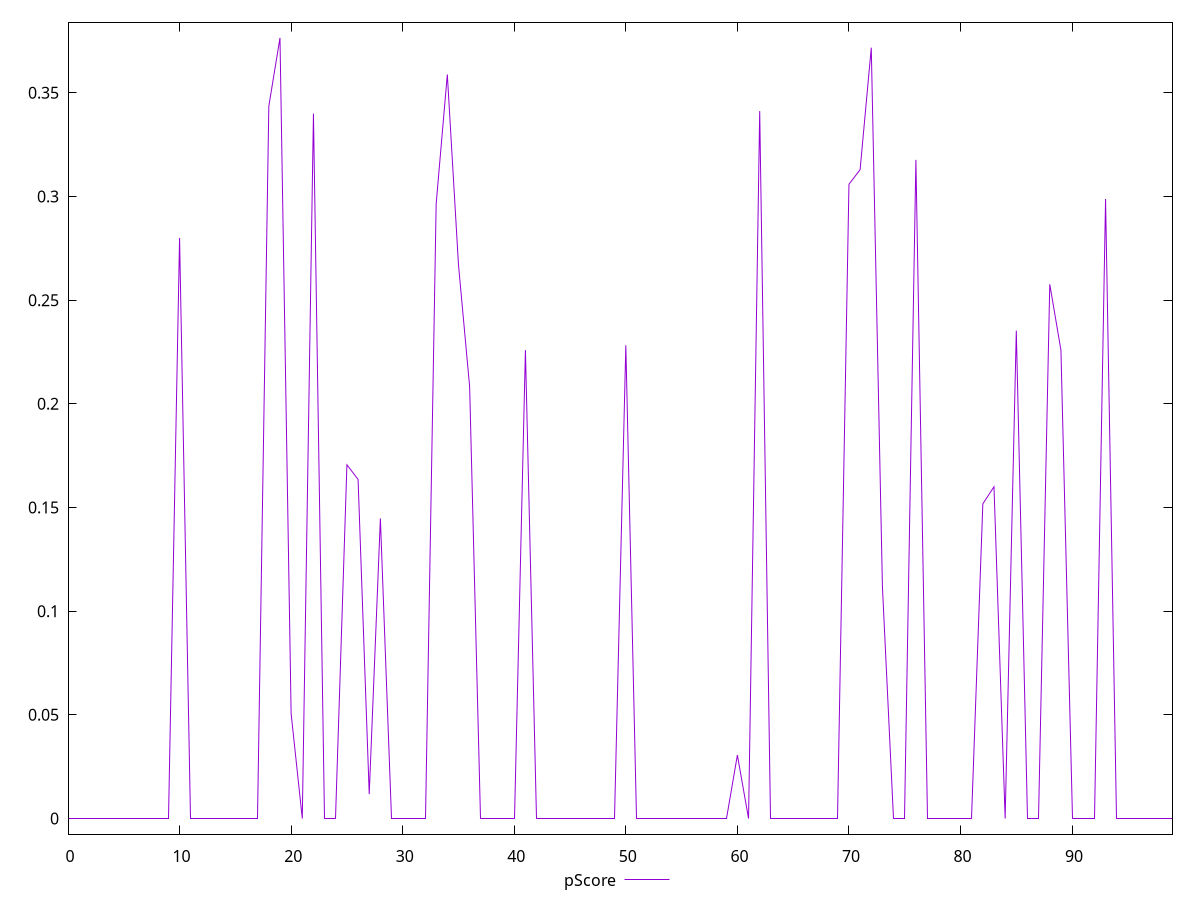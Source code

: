 reset

$pScore <<EOF
0 0
1 0
2 0
3 0
4 0
5 0
6 0
7 0
8 0
9 0
10 0.28
11 0
12 0
13 0
14 0
15 0
16 0
17 0
18 0.34352941176470586
19 0.3764705882352941
20 0.050588235294117656
21 0
22 0.33999999999999997
23 0
24 0
25 0.17058823529411765
26 0.16352941176470587
27 0.011764705882352955
28 0.14470588235294118
29 0
30 0
31 0
32 0
33 0.29647058823529415
34 0.3588235294117647
35 0.2670588235294118
36 0.20823529411764707
37 0
38 0
39 0
40 0
41 0.22588235294117648
42 0
43 0
44 0
45 0
46 0
47 0
48 0
49 0
50 0.22823529411764704
51 0
52 0
53 0
54 0
55 0
56 0
57 0
58 0
59 0
60 0.03058823529411764
61 0
62 0.3411764705882353
63 0
64 0
65 0
66 0
67 0
68 0
69 0
70 0.3058823529411765
71 0.3129411764705882
72 0.37176470588235294
73 0.11176470588235293
74 0
75 0
76 0.3176470588235294
77 0
78 0
79 0
80 0
81 0
82 0.1517647058823529
83 0.15999999999999998
84 0
85 0.23529411764705882
86 0
87 0
88 0.2576470588235294
89 0.22588235294117648
90 0
91 0
92 0
93 0.2988235294117647
94 0
95 0
96 0
97 0
98 0
99 0
EOF

set key outside below
set xrange [0:99]
set yrange [-0.0075294117647058826:0.384]
set trange [-0.0075294117647058826:0.384]
set terminal svg size 640, 500 enhanced background rgb 'white'
set output "report_00015_2021-02-09T16-11-33.973Z/unused-javascript/samples/pages/pScore/values.svg"

plot $pScore title "pScore" with line

reset
